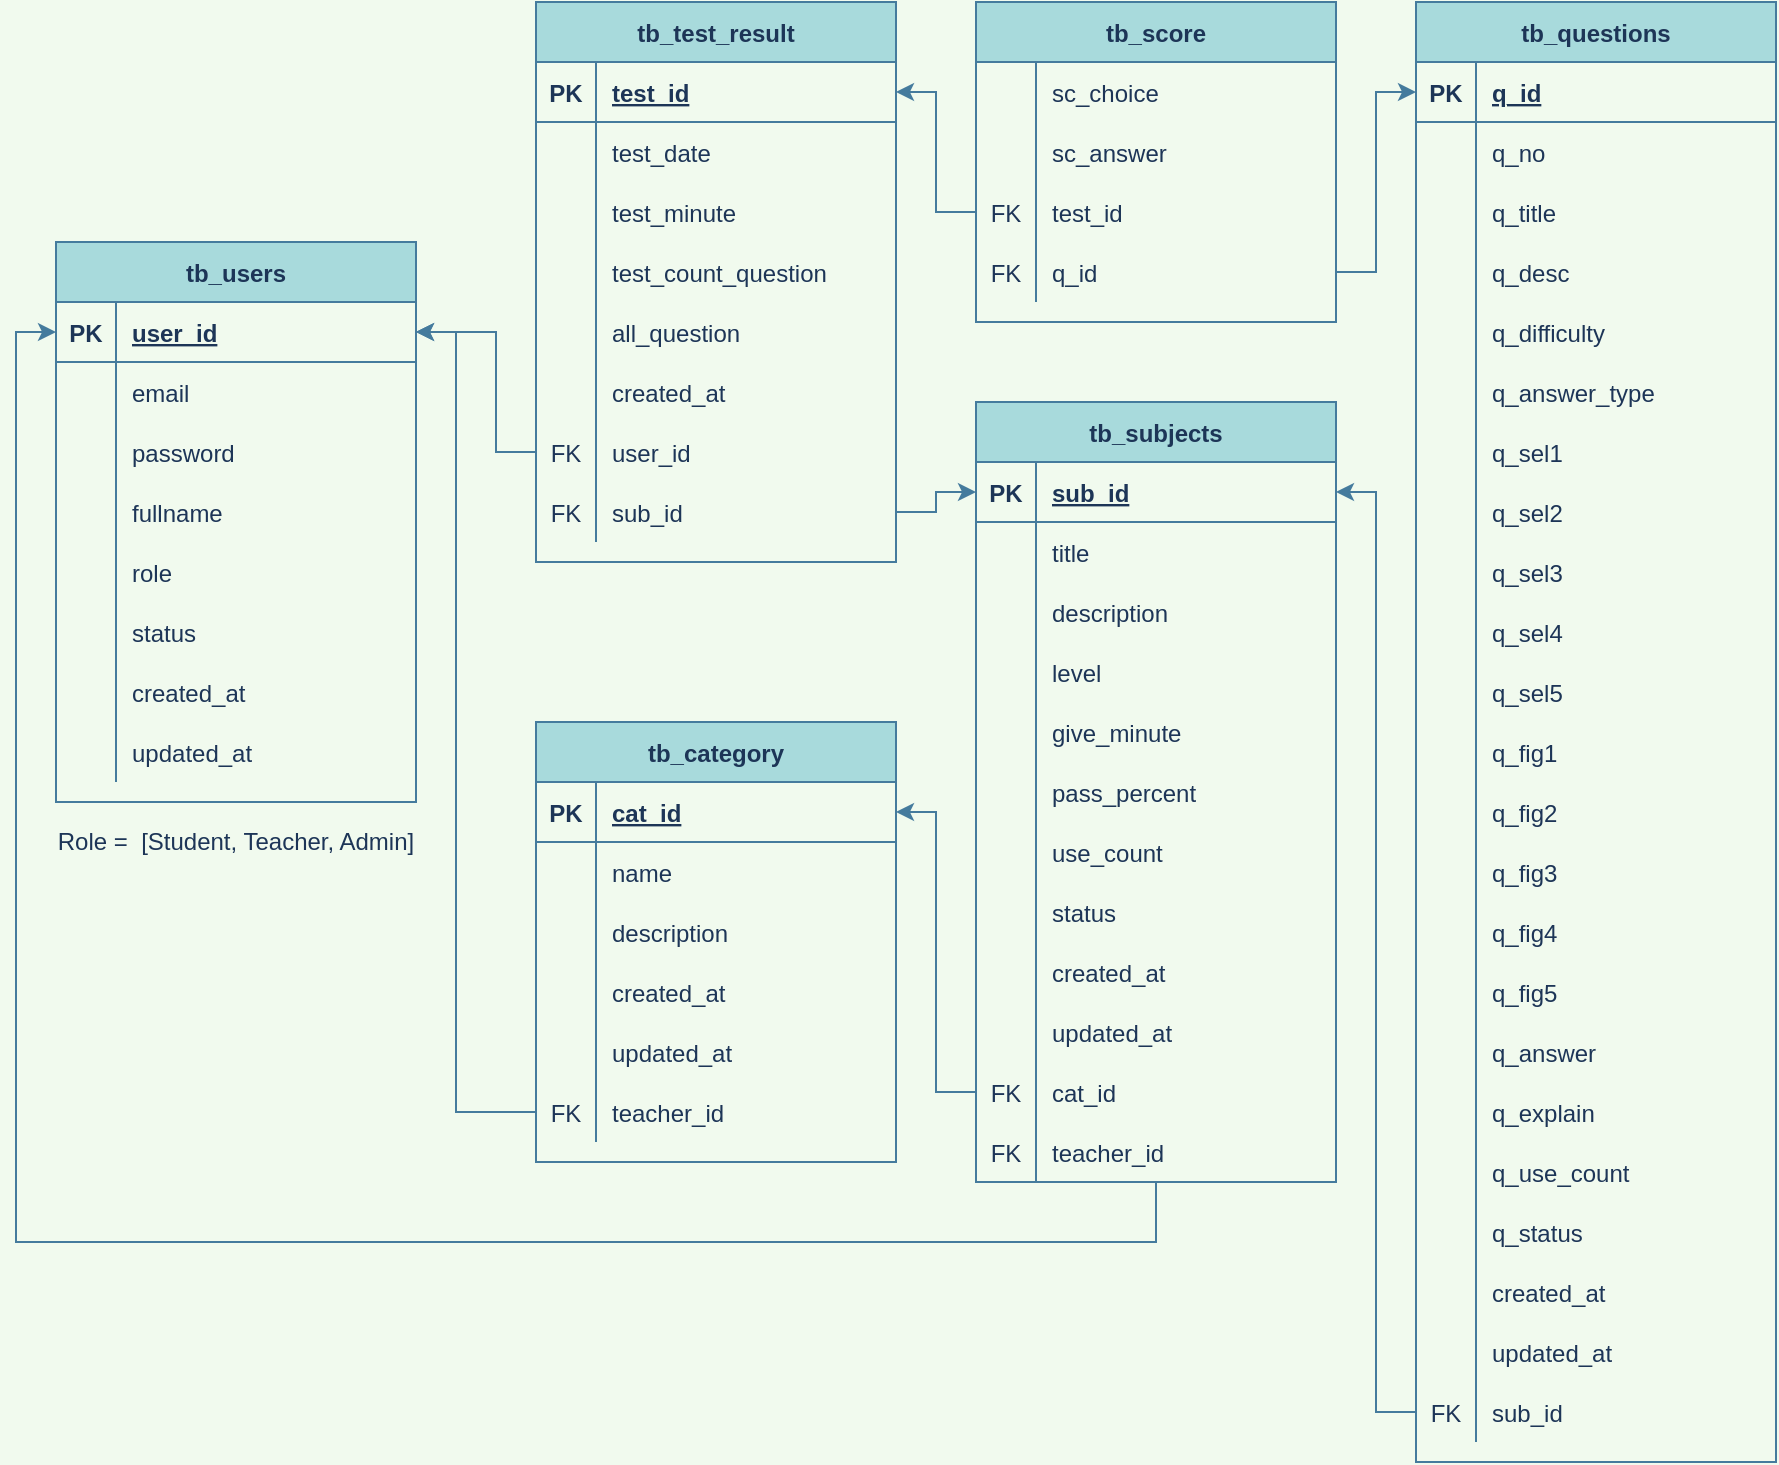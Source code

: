 <mxfile version="13.7.9" type="embed"><diagram id="7hN9aNgrmeOghoA3LiAi" name="Page-1"><mxGraphModel dx="584" dy="601" grid="1" gridSize="10" guides="1" tooltips="1" connect="1" arrows="1" fold="1" page="1" pageScale="1" pageWidth="850" pageHeight="1100" background="#F1FAEE" math="0" shadow="0"><root><mxCell id="0"/><mxCell id="1" parent="0"/><mxCell id="Cb4yv7zZFqui-rtnIhjn-1" value="tb_users" style="shape=table;startSize=30;container=1;collapsible=1;childLayout=tableLayout;fixedRows=1;rowLines=0;fontStyle=1;align=center;resizeLast=1;fillColor=#A8DADC;strokeColor=#457B9D;fontColor=#1D3557;" parent="1" vertex="1"><mxGeometry x="80" y="150" width="180" height="280" as="geometry"/></mxCell><mxCell id="Cb4yv7zZFqui-rtnIhjn-2" value="" style="shape=partialRectangle;collapsible=0;dropTarget=0;pointerEvents=0;fillColor=none;top=0;left=0;bottom=1;right=0;points=[[0,0.5],[1,0.5]];portConstraint=eastwest;strokeColor=#457B9D;fontColor=#1D3557;" parent="Cb4yv7zZFqui-rtnIhjn-1" vertex="1"><mxGeometry y="30" width="180" height="30" as="geometry"/></mxCell><mxCell id="Cb4yv7zZFqui-rtnIhjn-3" value="PK" style="shape=partialRectangle;connectable=0;fillColor=none;top=0;left=0;bottom=0;right=0;fontStyle=1;overflow=hidden;strokeColor=#457B9D;fontColor=#1D3557;" parent="Cb4yv7zZFqui-rtnIhjn-2" vertex="1"><mxGeometry width="30" height="30" as="geometry"/></mxCell><mxCell id="Cb4yv7zZFqui-rtnIhjn-4" value="user_id" style="shape=partialRectangle;connectable=0;fillColor=none;top=0;left=0;bottom=0;right=0;align=left;spacingLeft=6;fontStyle=5;overflow=hidden;strokeColor=#457B9D;fontColor=#1D3557;" parent="Cb4yv7zZFqui-rtnIhjn-2" vertex="1"><mxGeometry x="30" width="150" height="30" as="geometry"/></mxCell><mxCell id="Cb4yv7zZFqui-rtnIhjn-8" value="" style="shape=partialRectangle;collapsible=0;dropTarget=0;pointerEvents=0;fillColor=none;top=0;left=0;bottom=0;right=0;points=[[0,0.5],[1,0.5]];portConstraint=eastwest;strokeColor=#457B9D;fontColor=#1D3557;" parent="Cb4yv7zZFqui-rtnIhjn-1" vertex="1"><mxGeometry y="60" width="180" height="30" as="geometry"/></mxCell><mxCell id="Cb4yv7zZFqui-rtnIhjn-9" value="" style="shape=partialRectangle;connectable=0;fillColor=none;top=0;left=0;bottom=0;right=0;editable=1;overflow=hidden;strokeColor=#457B9D;fontColor=#1D3557;" parent="Cb4yv7zZFqui-rtnIhjn-8" vertex="1"><mxGeometry width="30" height="30" as="geometry"/></mxCell><mxCell id="Cb4yv7zZFqui-rtnIhjn-10" value="email" style="shape=partialRectangle;connectable=0;fillColor=none;top=0;left=0;bottom=0;right=0;align=left;spacingLeft=6;overflow=hidden;strokeColor=#457B9D;fontColor=#1D3557;" parent="Cb4yv7zZFqui-rtnIhjn-8" vertex="1"><mxGeometry x="30" width="150" height="30" as="geometry"/></mxCell><mxCell id="Cb4yv7zZFqui-rtnIhjn-11" value="" style="shape=partialRectangle;collapsible=0;dropTarget=0;pointerEvents=0;fillColor=none;top=0;left=0;bottom=0;right=0;points=[[0,0.5],[1,0.5]];portConstraint=eastwest;strokeColor=#457B9D;fontColor=#1D3557;" parent="Cb4yv7zZFqui-rtnIhjn-1" vertex="1"><mxGeometry y="90" width="180" height="30" as="geometry"/></mxCell><mxCell id="Cb4yv7zZFqui-rtnIhjn-12" value="" style="shape=partialRectangle;connectable=0;fillColor=none;top=0;left=0;bottom=0;right=0;editable=1;overflow=hidden;strokeColor=#457B9D;fontColor=#1D3557;" parent="Cb4yv7zZFqui-rtnIhjn-11" vertex="1"><mxGeometry width="30" height="30" as="geometry"/></mxCell><mxCell id="Cb4yv7zZFqui-rtnIhjn-13" value="password" style="shape=partialRectangle;connectable=0;fillColor=none;top=0;left=0;bottom=0;right=0;align=left;spacingLeft=6;overflow=hidden;strokeColor=#457B9D;fontColor=#1D3557;" parent="Cb4yv7zZFqui-rtnIhjn-11" vertex="1"><mxGeometry x="30" width="150" height="30" as="geometry"/></mxCell><mxCell id="Cb4yv7zZFqui-rtnIhjn-5" value="" style="shape=partialRectangle;collapsible=0;dropTarget=0;pointerEvents=0;fillColor=none;top=0;left=0;bottom=0;right=0;points=[[0,0.5],[1,0.5]];portConstraint=eastwest;strokeColor=#457B9D;fontColor=#1D3557;" parent="Cb4yv7zZFqui-rtnIhjn-1" vertex="1"><mxGeometry y="120" width="180" height="30" as="geometry"/></mxCell><mxCell id="Cb4yv7zZFqui-rtnIhjn-6" value="" style="shape=partialRectangle;connectable=0;fillColor=none;top=0;left=0;bottom=0;right=0;editable=1;overflow=hidden;strokeColor=#457B9D;fontColor=#1D3557;" parent="Cb4yv7zZFqui-rtnIhjn-5" vertex="1"><mxGeometry width="30" height="30" as="geometry"/></mxCell><mxCell id="Cb4yv7zZFqui-rtnIhjn-7" value="fullname" style="shape=partialRectangle;connectable=0;fillColor=none;top=0;left=0;bottom=0;right=0;align=left;spacingLeft=6;overflow=hidden;strokeColor=#457B9D;fontColor=#1D3557;" parent="Cb4yv7zZFqui-rtnIhjn-5" vertex="1"><mxGeometry x="30" width="150" height="30" as="geometry"/></mxCell><mxCell id="Cb4yv7zZFqui-rtnIhjn-14" value="" style="shape=partialRectangle;collapsible=0;dropTarget=0;pointerEvents=0;fillColor=none;top=0;left=0;bottom=0;right=0;points=[[0,0.5],[1,0.5]];portConstraint=eastwest;strokeColor=#457B9D;fontColor=#1D3557;" parent="Cb4yv7zZFqui-rtnIhjn-1" vertex="1"><mxGeometry y="150" width="180" height="30" as="geometry"/></mxCell><mxCell id="Cb4yv7zZFqui-rtnIhjn-15" value="" style="shape=partialRectangle;connectable=0;fillColor=none;top=0;left=0;bottom=0;right=0;editable=1;overflow=hidden;strokeColor=#457B9D;fontColor=#1D3557;" parent="Cb4yv7zZFqui-rtnIhjn-14" vertex="1"><mxGeometry width="30" height="30" as="geometry"/></mxCell><mxCell id="Cb4yv7zZFqui-rtnIhjn-16" value="role" style="shape=partialRectangle;connectable=0;fillColor=none;top=0;left=0;bottom=0;right=0;align=left;spacingLeft=6;overflow=hidden;strokeColor=#457B9D;fontColor=#1D3557;" parent="Cb4yv7zZFqui-rtnIhjn-14" vertex="1"><mxGeometry x="30" width="150" height="30" as="geometry"/></mxCell><mxCell id="Cb4yv7zZFqui-rtnIhjn-17" value="" style="shape=partialRectangle;collapsible=0;dropTarget=0;pointerEvents=0;fillColor=none;top=0;left=0;bottom=0;right=0;points=[[0,0.5],[1,0.5]];portConstraint=eastwest;strokeColor=#457B9D;fontColor=#1D3557;" parent="Cb4yv7zZFqui-rtnIhjn-1" vertex="1"><mxGeometry y="180" width="180" height="30" as="geometry"/></mxCell><mxCell id="Cb4yv7zZFqui-rtnIhjn-18" value="" style="shape=partialRectangle;connectable=0;fillColor=none;top=0;left=0;bottom=0;right=0;editable=1;overflow=hidden;strokeColor=#457B9D;fontColor=#1D3557;" parent="Cb4yv7zZFqui-rtnIhjn-17" vertex="1"><mxGeometry width="30" height="30" as="geometry"/></mxCell><mxCell id="Cb4yv7zZFqui-rtnIhjn-19" value="status" style="shape=partialRectangle;connectable=0;fillColor=none;top=0;left=0;bottom=0;right=0;align=left;spacingLeft=6;overflow=hidden;strokeColor=#457B9D;fontColor=#1D3557;" parent="Cb4yv7zZFqui-rtnIhjn-17" vertex="1"><mxGeometry x="30" width="150" height="30" as="geometry"/></mxCell><mxCell id="Cb4yv7zZFqui-rtnIhjn-20" value="" style="shape=partialRectangle;collapsible=0;dropTarget=0;pointerEvents=0;fillColor=none;top=0;left=0;bottom=0;right=0;points=[[0,0.5],[1,0.5]];portConstraint=eastwest;strokeColor=#457B9D;fontColor=#1D3557;" parent="Cb4yv7zZFqui-rtnIhjn-1" vertex="1"><mxGeometry y="210" width="180" height="30" as="geometry"/></mxCell><mxCell id="Cb4yv7zZFqui-rtnIhjn-21" value="" style="shape=partialRectangle;connectable=0;fillColor=none;top=0;left=0;bottom=0;right=0;editable=1;overflow=hidden;strokeColor=#457B9D;fontColor=#1D3557;" parent="Cb4yv7zZFqui-rtnIhjn-20" vertex="1"><mxGeometry width="30" height="30" as="geometry"/></mxCell><mxCell id="Cb4yv7zZFqui-rtnIhjn-22" value="created_at" style="shape=partialRectangle;connectable=0;fillColor=none;top=0;left=0;bottom=0;right=0;align=left;spacingLeft=6;overflow=hidden;strokeColor=#457B9D;fontColor=#1D3557;" parent="Cb4yv7zZFqui-rtnIhjn-20" vertex="1"><mxGeometry x="30" width="150" height="30" as="geometry"/></mxCell><mxCell id="Cb4yv7zZFqui-rtnIhjn-23" value="" style="shape=partialRectangle;collapsible=0;dropTarget=0;pointerEvents=0;fillColor=none;top=0;left=0;bottom=0;right=0;points=[[0,0.5],[1,0.5]];portConstraint=eastwest;strokeColor=#457B9D;fontColor=#1D3557;" parent="Cb4yv7zZFqui-rtnIhjn-1" vertex="1"><mxGeometry y="240" width="180" height="30" as="geometry"/></mxCell><mxCell id="Cb4yv7zZFqui-rtnIhjn-24" value="" style="shape=partialRectangle;connectable=0;fillColor=none;top=0;left=0;bottom=0;right=0;editable=1;overflow=hidden;strokeColor=#457B9D;fontColor=#1D3557;" parent="Cb4yv7zZFqui-rtnIhjn-23" vertex="1"><mxGeometry width="30" height="30" as="geometry"/></mxCell><mxCell id="Cb4yv7zZFqui-rtnIhjn-25" value="updated_at" style="shape=partialRectangle;connectable=0;fillColor=none;top=0;left=0;bottom=0;right=0;align=left;spacingLeft=6;overflow=hidden;strokeColor=#457B9D;fontColor=#1D3557;" parent="Cb4yv7zZFqui-rtnIhjn-23" vertex="1"><mxGeometry x="30" width="150" height="30" as="geometry"/></mxCell><mxCell id="Cb4yv7zZFqui-rtnIhjn-26" value="tb_category" style="shape=table;startSize=30;container=1;collapsible=1;childLayout=tableLayout;fixedRows=1;rowLines=0;fontStyle=1;align=center;resizeLast=1;fillColor=#A8DADC;strokeColor=#457B9D;fontColor=#1D3557;" parent="1" vertex="1"><mxGeometry x="320" y="390" width="180" height="220" as="geometry"/></mxCell><mxCell id="Cb4yv7zZFqui-rtnIhjn-27" value="" style="shape=partialRectangle;collapsible=0;dropTarget=0;pointerEvents=0;fillColor=none;top=0;left=0;bottom=1;right=0;points=[[0,0.5],[1,0.5]];portConstraint=eastwest;strokeColor=#457B9D;fontColor=#1D3557;" parent="Cb4yv7zZFqui-rtnIhjn-26" vertex="1"><mxGeometry y="30" width="180" height="30" as="geometry"/></mxCell><mxCell id="Cb4yv7zZFqui-rtnIhjn-28" value="PK" style="shape=partialRectangle;connectable=0;fillColor=none;top=0;left=0;bottom=0;right=0;fontStyle=1;overflow=hidden;strokeColor=#457B9D;fontColor=#1D3557;" parent="Cb4yv7zZFqui-rtnIhjn-27" vertex="1"><mxGeometry width="30" height="30" as="geometry"/></mxCell><mxCell id="Cb4yv7zZFqui-rtnIhjn-29" value="cat_id" style="shape=partialRectangle;connectable=0;fillColor=none;top=0;left=0;bottom=0;right=0;align=left;spacingLeft=6;fontStyle=5;overflow=hidden;strokeColor=#457B9D;fontColor=#1D3557;" parent="Cb4yv7zZFqui-rtnIhjn-27" vertex="1"><mxGeometry x="30" width="150" height="30" as="geometry"/></mxCell><mxCell id="Cb4yv7zZFqui-rtnIhjn-30" value="" style="shape=partialRectangle;collapsible=0;dropTarget=0;pointerEvents=0;fillColor=none;top=0;left=0;bottom=0;right=0;points=[[0,0.5],[1,0.5]];portConstraint=eastwest;strokeColor=#457B9D;fontColor=#1D3557;" parent="Cb4yv7zZFqui-rtnIhjn-26" vertex="1"><mxGeometry y="60" width="180" height="30" as="geometry"/></mxCell><mxCell id="Cb4yv7zZFqui-rtnIhjn-31" value="" style="shape=partialRectangle;connectable=0;fillColor=none;top=0;left=0;bottom=0;right=0;editable=1;overflow=hidden;strokeColor=#457B9D;fontColor=#1D3557;" parent="Cb4yv7zZFqui-rtnIhjn-30" vertex="1"><mxGeometry width="30" height="30" as="geometry"/></mxCell><mxCell id="Cb4yv7zZFqui-rtnIhjn-32" value="name" style="shape=partialRectangle;connectable=0;fillColor=none;top=0;left=0;bottom=0;right=0;align=left;spacingLeft=6;overflow=hidden;strokeColor=#457B9D;fontColor=#1D3557;" parent="Cb4yv7zZFqui-rtnIhjn-30" vertex="1"><mxGeometry x="30" width="150" height="30" as="geometry"/></mxCell><mxCell id="Cb4yv7zZFqui-rtnIhjn-33" value="" style="shape=partialRectangle;collapsible=0;dropTarget=0;pointerEvents=0;fillColor=none;top=0;left=0;bottom=0;right=0;points=[[0,0.5],[1,0.5]];portConstraint=eastwest;strokeColor=#457B9D;fontColor=#1D3557;" parent="Cb4yv7zZFqui-rtnIhjn-26" vertex="1"><mxGeometry y="90" width="180" height="30" as="geometry"/></mxCell><mxCell id="Cb4yv7zZFqui-rtnIhjn-34" value="" style="shape=partialRectangle;connectable=0;fillColor=none;top=0;left=0;bottom=0;right=0;editable=1;overflow=hidden;strokeColor=#457B9D;fontColor=#1D3557;" parent="Cb4yv7zZFqui-rtnIhjn-33" vertex="1"><mxGeometry width="30" height="30" as="geometry"/></mxCell><mxCell id="Cb4yv7zZFqui-rtnIhjn-35" value="description" style="shape=partialRectangle;connectable=0;fillColor=none;top=0;left=0;bottom=0;right=0;align=left;spacingLeft=6;overflow=hidden;strokeColor=#457B9D;fontColor=#1D3557;" parent="Cb4yv7zZFqui-rtnIhjn-33" vertex="1"><mxGeometry x="30" width="150" height="30" as="geometry"/></mxCell><mxCell id="Cb4yv7zZFqui-rtnIhjn-36" value="" style="shape=partialRectangle;collapsible=0;dropTarget=0;pointerEvents=0;fillColor=none;top=0;left=0;bottom=0;right=0;points=[[0,0.5],[1,0.5]];portConstraint=eastwest;strokeColor=#457B9D;fontColor=#1D3557;" parent="Cb4yv7zZFqui-rtnIhjn-26" vertex="1"><mxGeometry y="120" width="180" height="30" as="geometry"/></mxCell><mxCell id="Cb4yv7zZFqui-rtnIhjn-37" value="" style="shape=partialRectangle;connectable=0;fillColor=none;top=0;left=0;bottom=0;right=0;editable=1;overflow=hidden;strokeColor=#457B9D;fontColor=#1D3557;" parent="Cb4yv7zZFqui-rtnIhjn-36" vertex="1"><mxGeometry width="30" height="30" as="geometry"/></mxCell><mxCell id="Cb4yv7zZFqui-rtnIhjn-38" value="created_at" style="shape=partialRectangle;connectable=0;fillColor=none;top=0;left=0;bottom=0;right=0;align=left;spacingLeft=6;overflow=hidden;strokeColor=#457B9D;fontColor=#1D3557;" parent="Cb4yv7zZFqui-rtnIhjn-36" vertex="1"><mxGeometry x="30" width="150" height="30" as="geometry"/></mxCell><mxCell id="0QHwXdA0qR0R5OQeVKJc-8" value="" style="shape=partialRectangle;collapsible=0;dropTarget=0;pointerEvents=0;fillColor=none;top=0;left=0;bottom=0;right=0;points=[[0,0.5],[1,0.5]];portConstraint=eastwest;strokeColor=#457B9D;fontColor=#1D3557;" parent="Cb4yv7zZFqui-rtnIhjn-26" vertex="1"><mxGeometry y="150" width="180" height="30" as="geometry"/></mxCell><mxCell id="0QHwXdA0qR0R5OQeVKJc-9" value="" style="shape=partialRectangle;connectable=0;fillColor=none;top=0;left=0;bottom=0;right=0;editable=1;overflow=hidden;strokeColor=#457B9D;fontColor=#1D3557;" parent="0QHwXdA0qR0R5OQeVKJc-8" vertex="1"><mxGeometry width="30" height="30" as="geometry"/></mxCell><mxCell id="0QHwXdA0qR0R5OQeVKJc-10" value="updated_at" style="shape=partialRectangle;connectable=0;fillColor=none;top=0;left=0;bottom=0;right=0;align=left;spacingLeft=6;overflow=hidden;strokeColor=#457B9D;fontColor=#1D3557;" parent="0QHwXdA0qR0R5OQeVKJc-8" vertex="1"><mxGeometry x="30" width="150" height="30" as="geometry"/></mxCell><mxCell id="GuEDAPWdOgB3gn5zNmbN-1" value="" style="shape=partialRectangle;collapsible=0;dropTarget=0;pointerEvents=0;fillColor=none;top=0;left=0;bottom=0;right=0;points=[[0,0.5],[1,0.5]];portConstraint=eastwest;strokeColor=#457B9D;fontColor=#1D3557;" parent="Cb4yv7zZFqui-rtnIhjn-26" vertex="1"><mxGeometry y="180" width="180" height="30" as="geometry"/></mxCell><mxCell id="GuEDAPWdOgB3gn5zNmbN-2" value="FK" style="shape=partialRectangle;connectable=0;fillColor=none;top=0;left=0;bottom=0;right=0;fontStyle=0;overflow=hidden;strokeColor=#457B9D;fontColor=#1D3557;" parent="GuEDAPWdOgB3gn5zNmbN-1" vertex="1"><mxGeometry width="30" height="30" as="geometry"/></mxCell><mxCell id="GuEDAPWdOgB3gn5zNmbN-3" value="teacher_id" style="shape=partialRectangle;connectable=0;fillColor=none;top=0;left=0;bottom=0;right=0;align=left;spacingLeft=6;fontStyle=0;overflow=hidden;strokeColor=#457B9D;fontColor=#1D3557;" parent="GuEDAPWdOgB3gn5zNmbN-1" vertex="1"><mxGeometry x="30" width="150" height="30" as="geometry"/></mxCell><mxCell id="Cb4yv7zZFqui-rtnIhjn-39" value="tb_subjects" style="shape=table;startSize=30;container=1;collapsible=1;childLayout=tableLayout;fixedRows=1;rowLines=0;fontStyle=1;align=center;resizeLast=1;fillColor=#A8DADC;strokeColor=#457B9D;fontColor=#1D3557;" parent="1" vertex="1"><mxGeometry x="540" y="230" width="180" height="390" as="geometry"/></mxCell><mxCell id="Cb4yv7zZFqui-rtnIhjn-40" value="" style="shape=partialRectangle;collapsible=0;dropTarget=0;pointerEvents=0;fillColor=none;top=0;left=0;bottom=1;right=0;points=[[0,0.5],[1,0.5]];portConstraint=eastwest;strokeColor=#457B9D;fontColor=#1D3557;" parent="Cb4yv7zZFqui-rtnIhjn-39" vertex="1"><mxGeometry y="30" width="180" height="30" as="geometry"/></mxCell><mxCell id="Cb4yv7zZFqui-rtnIhjn-41" value="PK" style="shape=partialRectangle;connectable=0;fillColor=none;top=0;left=0;bottom=0;right=0;fontStyle=1;overflow=hidden;strokeColor=#457B9D;fontColor=#1D3557;" parent="Cb4yv7zZFqui-rtnIhjn-40" vertex="1"><mxGeometry width="30" height="30" as="geometry"/></mxCell><mxCell id="Cb4yv7zZFqui-rtnIhjn-42" value="sub_id" style="shape=partialRectangle;connectable=0;fillColor=none;top=0;left=0;bottom=0;right=0;align=left;spacingLeft=6;fontStyle=5;overflow=hidden;strokeColor=#457B9D;fontColor=#1D3557;" parent="Cb4yv7zZFqui-rtnIhjn-40" vertex="1"><mxGeometry x="30" width="150" height="30" as="geometry"/></mxCell><mxCell id="Cb4yv7zZFqui-rtnIhjn-43" value="" style="shape=partialRectangle;collapsible=0;dropTarget=0;pointerEvents=0;fillColor=none;top=0;left=0;bottom=0;right=0;points=[[0,0.5],[1,0.5]];portConstraint=eastwest;strokeColor=#457B9D;fontColor=#1D3557;" parent="Cb4yv7zZFqui-rtnIhjn-39" vertex="1"><mxGeometry y="60" width="180" height="30" as="geometry"/></mxCell><mxCell id="Cb4yv7zZFqui-rtnIhjn-44" value="" style="shape=partialRectangle;connectable=0;fillColor=none;top=0;left=0;bottom=0;right=0;editable=1;overflow=hidden;strokeColor=#457B9D;fontColor=#1D3557;" parent="Cb4yv7zZFqui-rtnIhjn-43" vertex="1"><mxGeometry width="30" height="30" as="geometry"/></mxCell><mxCell id="Cb4yv7zZFqui-rtnIhjn-45" value="title" style="shape=partialRectangle;connectable=0;fillColor=none;top=0;left=0;bottom=0;right=0;align=left;spacingLeft=6;overflow=hidden;strokeColor=#457B9D;fontColor=#1D3557;" parent="Cb4yv7zZFqui-rtnIhjn-43" vertex="1"><mxGeometry x="30" width="150" height="30" as="geometry"/></mxCell><mxCell id="Cb4yv7zZFqui-rtnIhjn-46" value="" style="shape=partialRectangle;collapsible=0;dropTarget=0;pointerEvents=0;fillColor=none;top=0;left=0;bottom=0;right=0;points=[[0,0.5],[1,0.5]];portConstraint=eastwest;strokeColor=#457B9D;fontColor=#1D3557;" parent="Cb4yv7zZFqui-rtnIhjn-39" vertex="1"><mxGeometry y="90" width="180" height="30" as="geometry"/></mxCell><mxCell id="Cb4yv7zZFqui-rtnIhjn-47" value="" style="shape=partialRectangle;connectable=0;fillColor=none;top=0;left=0;bottom=0;right=0;editable=1;overflow=hidden;strokeColor=#457B9D;fontColor=#1D3557;" parent="Cb4yv7zZFqui-rtnIhjn-46" vertex="1"><mxGeometry width="30" height="30" as="geometry"/></mxCell><mxCell id="Cb4yv7zZFqui-rtnIhjn-48" value="description" style="shape=partialRectangle;connectable=0;fillColor=none;top=0;left=0;bottom=0;right=0;align=left;spacingLeft=6;overflow=hidden;strokeColor=#457B9D;fontColor=#1D3557;" parent="Cb4yv7zZFqui-rtnIhjn-46" vertex="1"><mxGeometry x="30" width="150" height="30" as="geometry"/></mxCell><mxCell id="Cb4yv7zZFqui-rtnIhjn-49" value="" style="shape=partialRectangle;collapsible=0;dropTarget=0;pointerEvents=0;fillColor=none;top=0;left=0;bottom=0;right=0;points=[[0,0.5],[1,0.5]];portConstraint=eastwest;strokeColor=#457B9D;fontColor=#1D3557;" parent="Cb4yv7zZFqui-rtnIhjn-39" vertex="1"><mxGeometry y="120" width="180" height="30" as="geometry"/></mxCell><mxCell id="Cb4yv7zZFqui-rtnIhjn-50" value="" style="shape=partialRectangle;connectable=0;fillColor=none;top=0;left=0;bottom=0;right=0;editable=1;overflow=hidden;strokeColor=#457B9D;fontColor=#1D3557;" parent="Cb4yv7zZFqui-rtnIhjn-49" vertex="1"><mxGeometry width="30" height="30" as="geometry"/></mxCell><mxCell id="Cb4yv7zZFqui-rtnIhjn-51" value="level" style="shape=partialRectangle;connectable=0;fillColor=none;top=0;left=0;bottom=0;right=0;align=left;spacingLeft=6;overflow=hidden;strokeColor=#457B9D;fontColor=#1D3557;" parent="Cb4yv7zZFqui-rtnIhjn-49" vertex="1"><mxGeometry x="30" width="150" height="30" as="geometry"/></mxCell><mxCell id="Cb4yv7zZFqui-rtnIhjn-52" value="" style="shape=partialRectangle;collapsible=0;dropTarget=0;pointerEvents=0;fillColor=none;top=0;left=0;bottom=0;right=0;points=[[0,0.5],[1,0.5]];portConstraint=eastwest;strokeColor=#457B9D;fontColor=#1D3557;" parent="Cb4yv7zZFqui-rtnIhjn-39" vertex="1"><mxGeometry y="150" width="180" height="30" as="geometry"/></mxCell><mxCell id="Cb4yv7zZFqui-rtnIhjn-53" value="" style="shape=partialRectangle;connectable=0;fillColor=none;top=0;left=0;bottom=0;right=0;editable=1;overflow=hidden;strokeColor=#457B9D;fontColor=#1D3557;" parent="Cb4yv7zZFqui-rtnIhjn-52" vertex="1"><mxGeometry width="30" height="30" as="geometry"/></mxCell><mxCell id="Cb4yv7zZFqui-rtnIhjn-54" value="give_minute" style="shape=partialRectangle;connectable=0;fillColor=none;top=0;left=0;bottom=0;right=0;align=left;spacingLeft=6;overflow=hidden;strokeColor=#457B9D;fontColor=#1D3557;" parent="Cb4yv7zZFqui-rtnIhjn-52" vertex="1"><mxGeometry x="30" width="150" height="30" as="geometry"/></mxCell><mxCell id="Cb4yv7zZFqui-rtnIhjn-55" value="" style="shape=partialRectangle;collapsible=0;dropTarget=0;pointerEvents=0;fillColor=none;top=0;left=0;bottom=0;right=0;points=[[0,0.5],[1,0.5]];portConstraint=eastwest;strokeColor=#457B9D;fontColor=#1D3557;" parent="Cb4yv7zZFqui-rtnIhjn-39" vertex="1"><mxGeometry y="180" width="180" height="30" as="geometry"/></mxCell><mxCell id="Cb4yv7zZFqui-rtnIhjn-56" value="" style="shape=partialRectangle;connectable=0;fillColor=none;top=0;left=0;bottom=0;right=0;editable=1;overflow=hidden;strokeColor=#457B9D;fontColor=#1D3557;" parent="Cb4yv7zZFqui-rtnIhjn-55" vertex="1"><mxGeometry width="30" height="30" as="geometry"/></mxCell><mxCell id="Cb4yv7zZFqui-rtnIhjn-57" value="pass_percent" style="shape=partialRectangle;connectable=0;fillColor=none;top=0;left=0;bottom=0;right=0;align=left;spacingLeft=6;overflow=hidden;strokeColor=#457B9D;fontColor=#1D3557;" parent="Cb4yv7zZFqui-rtnIhjn-55" vertex="1"><mxGeometry x="30" width="150" height="30" as="geometry"/></mxCell><mxCell id="Cb4yv7zZFqui-rtnIhjn-64" value="" style="shape=partialRectangle;collapsible=0;dropTarget=0;pointerEvents=0;fillColor=none;top=0;left=0;bottom=0;right=0;points=[[0,0.5],[1,0.5]];portConstraint=eastwest;strokeColor=#457B9D;fontColor=#1D3557;" parent="Cb4yv7zZFqui-rtnIhjn-39" vertex="1"><mxGeometry y="210" width="180" height="30" as="geometry"/></mxCell><mxCell id="Cb4yv7zZFqui-rtnIhjn-65" value="" style="shape=partialRectangle;connectable=0;fillColor=none;top=0;left=0;bottom=0;right=0;editable=1;overflow=hidden;strokeColor=#457B9D;fontColor=#1D3557;" parent="Cb4yv7zZFqui-rtnIhjn-64" vertex="1"><mxGeometry width="30" height="30" as="geometry"/></mxCell><mxCell id="Cb4yv7zZFqui-rtnIhjn-66" value="use_count" style="shape=partialRectangle;connectable=0;fillColor=none;top=0;left=0;bottom=0;right=0;align=left;spacingLeft=6;overflow=hidden;strokeColor=#457B9D;fontColor=#1D3557;" parent="Cb4yv7zZFqui-rtnIhjn-64" vertex="1"><mxGeometry x="30" width="150" height="30" as="geometry"/></mxCell><mxCell id="Cb4yv7zZFqui-rtnIhjn-67" value="" style="shape=partialRectangle;collapsible=0;dropTarget=0;pointerEvents=0;fillColor=none;top=0;left=0;bottom=0;right=0;points=[[0,0.5],[1,0.5]];portConstraint=eastwest;strokeColor=#457B9D;fontColor=#1D3557;" parent="Cb4yv7zZFqui-rtnIhjn-39" vertex="1"><mxGeometry y="240" width="180" height="30" as="geometry"/></mxCell><mxCell id="Cb4yv7zZFqui-rtnIhjn-68" value="" style="shape=partialRectangle;connectable=0;fillColor=none;top=0;left=0;bottom=0;right=0;editable=1;overflow=hidden;strokeColor=#457B9D;fontColor=#1D3557;" parent="Cb4yv7zZFqui-rtnIhjn-67" vertex="1"><mxGeometry width="30" height="30" as="geometry"/></mxCell><mxCell id="Cb4yv7zZFqui-rtnIhjn-69" value="status" style="shape=partialRectangle;connectable=0;fillColor=none;top=0;left=0;bottom=0;right=0;align=left;spacingLeft=6;overflow=hidden;strokeColor=#457B9D;fontColor=#1D3557;" parent="Cb4yv7zZFqui-rtnIhjn-67" vertex="1"><mxGeometry x="30" width="150" height="30" as="geometry"/></mxCell><mxCell id="0QHwXdA0qR0R5OQeVKJc-14" value="" style="shape=partialRectangle;collapsible=0;dropTarget=0;pointerEvents=0;fillColor=none;top=0;left=0;bottom=0;right=0;points=[[0,0.5],[1,0.5]];portConstraint=eastwest;strokeColor=#457B9D;fontColor=#1D3557;" parent="Cb4yv7zZFqui-rtnIhjn-39" vertex="1"><mxGeometry y="270" width="180" height="30" as="geometry"/></mxCell><mxCell id="0QHwXdA0qR0R5OQeVKJc-15" value="" style="shape=partialRectangle;connectable=0;fillColor=none;top=0;left=0;bottom=0;right=0;editable=1;overflow=hidden;strokeColor=#457B9D;fontColor=#1D3557;" parent="0QHwXdA0qR0R5OQeVKJc-14" vertex="1"><mxGeometry width="30" height="30" as="geometry"/></mxCell><mxCell id="0QHwXdA0qR0R5OQeVKJc-16" value="created_at" style="shape=partialRectangle;connectable=0;fillColor=none;top=0;left=0;bottom=0;right=0;align=left;spacingLeft=6;overflow=hidden;strokeColor=#457B9D;fontColor=#1D3557;" parent="0QHwXdA0qR0R5OQeVKJc-14" vertex="1"><mxGeometry x="30" width="150" height="30" as="geometry"/></mxCell><mxCell id="0QHwXdA0qR0R5OQeVKJc-11" value="" style="shape=partialRectangle;collapsible=0;dropTarget=0;pointerEvents=0;fillColor=none;top=0;left=0;bottom=0;right=0;points=[[0,0.5],[1,0.5]];portConstraint=eastwest;strokeColor=#457B9D;fontColor=#1D3557;" parent="Cb4yv7zZFqui-rtnIhjn-39" vertex="1"><mxGeometry y="300" width="180" height="30" as="geometry"/></mxCell><mxCell id="0QHwXdA0qR0R5OQeVKJc-12" value="" style="shape=partialRectangle;connectable=0;fillColor=none;top=0;left=0;bottom=0;right=0;editable=1;overflow=hidden;strokeColor=#457B9D;fontColor=#1D3557;" parent="0QHwXdA0qR0R5OQeVKJc-11" vertex="1"><mxGeometry width="30" height="30" as="geometry"/></mxCell><mxCell id="0QHwXdA0qR0R5OQeVKJc-13" value="updated_at" style="shape=partialRectangle;connectable=0;fillColor=none;top=0;left=0;bottom=0;right=0;align=left;spacingLeft=6;overflow=hidden;strokeColor=#457B9D;fontColor=#1D3557;" parent="0QHwXdA0qR0R5OQeVKJc-11" vertex="1"><mxGeometry x="30" width="150" height="30" as="geometry"/></mxCell><mxCell id="Cb4yv7zZFqui-rtnIhjn-82" value="" style="shape=partialRectangle;collapsible=0;dropTarget=0;pointerEvents=0;fillColor=none;top=0;left=0;bottom=0;right=0;points=[[0,0.5],[1,0.5]];portConstraint=eastwest;strokeColor=#457B9D;fontColor=#1D3557;" parent="Cb4yv7zZFqui-rtnIhjn-39" vertex="1"><mxGeometry y="330" width="180" height="30" as="geometry"/></mxCell><mxCell id="Cb4yv7zZFqui-rtnIhjn-83" value="FK" style="shape=partialRectangle;connectable=0;fillColor=none;top=0;left=0;bottom=0;right=0;fontStyle=0;overflow=hidden;strokeColor=#457B9D;fontColor=#1D3557;" parent="Cb4yv7zZFqui-rtnIhjn-82" vertex="1"><mxGeometry width="30" height="30" as="geometry"/></mxCell><mxCell id="Cb4yv7zZFqui-rtnIhjn-84" value="cat_id" style="shape=partialRectangle;connectable=0;fillColor=none;top=0;left=0;bottom=0;right=0;align=left;spacingLeft=6;fontStyle=0;overflow=hidden;strokeColor=#457B9D;fontColor=#1D3557;" parent="Cb4yv7zZFqui-rtnIhjn-82" vertex="1"><mxGeometry x="30" width="150" height="30" as="geometry"/></mxCell><mxCell id="Cb4yv7zZFqui-rtnIhjn-88" value="" style="shape=partialRectangle;collapsible=0;dropTarget=0;pointerEvents=0;fillColor=none;top=0;left=0;bottom=0;right=0;points=[[0,0.5],[1,0.5]];portConstraint=eastwest;strokeColor=#457B9D;fontColor=#1D3557;" parent="Cb4yv7zZFqui-rtnIhjn-39" vertex="1"><mxGeometry y="360" width="180" height="30" as="geometry"/></mxCell><mxCell id="Cb4yv7zZFqui-rtnIhjn-89" value="FK" style="shape=partialRectangle;connectable=0;fillColor=none;top=0;left=0;bottom=0;right=0;fontStyle=0;overflow=hidden;strokeColor=#457B9D;fontColor=#1D3557;" parent="Cb4yv7zZFqui-rtnIhjn-88" vertex="1"><mxGeometry width="30" height="30" as="geometry"/></mxCell><mxCell id="Cb4yv7zZFqui-rtnIhjn-90" value="teacher_id" style="shape=partialRectangle;connectable=0;fillColor=none;top=0;left=0;bottom=0;right=0;align=left;spacingLeft=6;fontStyle=0;overflow=hidden;strokeColor=#457B9D;fontColor=#1D3557;" parent="Cb4yv7zZFqui-rtnIhjn-88" vertex="1"><mxGeometry x="30" width="150" height="30" as="geometry"/></mxCell><mxCell id="Cb4yv7zZFqui-rtnIhjn-93" style="edgeStyle=orthogonalEdgeStyle;rounded=0;orthogonalLoop=1;jettySize=auto;html=1;entryX=0;entryY=0.5;entryDx=0;entryDy=0;strokeColor=#457B9D;fontColor=#1D3557;labelBackgroundColor=#F1FAEE;" parent="1" source="Cb4yv7zZFqui-rtnIhjn-88" target="Cb4yv7zZFqui-rtnIhjn-2" edge="1"><mxGeometry relative="1" as="geometry"><Array as="points"><mxPoint x="630" y="650"/><mxPoint x="60" y="650"/><mxPoint x="60" y="195"/></Array></mxGeometry></mxCell><mxCell id="Cb4yv7zZFqui-rtnIhjn-94" value="tb_questions" style="shape=table;startSize=30;container=1;collapsible=1;childLayout=tableLayout;fixedRows=1;rowLines=0;fontStyle=1;align=center;resizeLast=1;fillColor=#A8DADC;strokeColor=#457B9D;fontColor=#1D3557;" parent="1" vertex="1"><mxGeometry x="760" y="30" width="180" height="730" as="geometry"/></mxCell><mxCell id="Cb4yv7zZFqui-rtnIhjn-95" value="" style="shape=partialRectangle;collapsible=0;dropTarget=0;pointerEvents=0;fillColor=none;top=0;left=0;bottom=1;right=0;points=[[0,0.5],[1,0.5]];portConstraint=eastwest;strokeColor=#457B9D;fontColor=#1D3557;" parent="Cb4yv7zZFqui-rtnIhjn-94" vertex="1"><mxGeometry y="30" width="180" height="30" as="geometry"/></mxCell><mxCell id="Cb4yv7zZFqui-rtnIhjn-96" value="PK" style="shape=partialRectangle;connectable=0;fillColor=none;top=0;left=0;bottom=0;right=0;fontStyle=1;overflow=hidden;strokeColor=#457B9D;fontColor=#1D3557;" parent="Cb4yv7zZFqui-rtnIhjn-95" vertex="1"><mxGeometry width="30" height="30" as="geometry"/></mxCell><mxCell id="Cb4yv7zZFqui-rtnIhjn-97" value="q_id" style="shape=partialRectangle;connectable=0;fillColor=none;top=0;left=0;bottom=0;right=0;align=left;spacingLeft=6;fontStyle=5;overflow=hidden;strokeColor=#457B9D;fontColor=#1D3557;" parent="Cb4yv7zZFqui-rtnIhjn-95" vertex="1"><mxGeometry x="30" width="150" height="30" as="geometry"/></mxCell><mxCell id="Cb4yv7zZFqui-rtnIhjn-98" value="" style="shape=partialRectangle;collapsible=0;dropTarget=0;pointerEvents=0;fillColor=none;top=0;left=0;bottom=0;right=0;points=[[0,0.5],[1,0.5]];portConstraint=eastwest;strokeColor=#457B9D;fontColor=#1D3557;" parent="Cb4yv7zZFqui-rtnIhjn-94" vertex="1"><mxGeometry y="60" width="180" height="30" as="geometry"/></mxCell><mxCell id="Cb4yv7zZFqui-rtnIhjn-99" value="" style="shape=partialRectangle;connectable=0;fillColor=none;top=0;left=0;bottom=0;right=0;editable=1;overflow=hidden;strokeColor=#457B9D;fontColor=#1D3557;" parent="Cb4yv7zZFqui-rtnIhjn-98" vertex="1"><mxGeometry width="30" height="30" as="geometry"/></mxCell><mxCell id="Cb4yv7zZFqui-rtnIhjn-100" value="q_no" style="shape=partialRectangle;connectable=0;fillColor=none;top=0;left=0;bottom=0;right=0;align=left;spacingLeft=6;overflow=hidden;strokeColor=#457B9D;fontColor=#1D3557;" parent="Cb4yv7zZFqui-rtnIhjn-98" vertex="1"><mxGeometry x="30" width="150" height="30" as="geometry"/></mxCell><mxCell id="Cb4yv7zZFqui-rtnIhjn-155" value="" style="shape=partialRectangle;collapsible=0;dropTarget=0;pointerEvents=0;fillColor=none;top=0;left=0;bottom=0;right=0;points=[[0,0.5],[1,0.5]];portConstraint=eastwest;strokeColor=#457B9D;fontColor=#1D3557;" parent="Cb4yv7zZFqui-rtnIhjn-94" vertex="1"><mxGeometry y="90" width="180" height="30" as="geometry"/></mxCell><mxCell id="Cb4yv7zZFqui-rtnIhjn-156" value="" style="shape=partialRectangle;connectable=0;fillColor=none;top=0;left=0;bottom=0;right=0;editable=1;overflow=hidden;strokeColor=#457B9D;fontColor=#1D3557;" parent="Cb4yv7zZFqui-rtnIhjn-155" vertex="1"><mxGeometry width="30" height="30" as="geometry"/></mxCell><mxCell id="Cb4yv7zZFqui-rtnIhjn-157" value="q_title" style="shape=partialRectangle;connectable=0;fillColor=none;top=0;left=0;bottom=0;right=0;align=left;spacingLeft=6;overflow=hidden;strokeColor=#457B9D;fontColor=#1D3557;" parent="Cb4yv7zZFqui-rtnIhjn-155" vertex="1"><mxGeometry x="30" width="150" height="30" as="geometry"/></mxCell><mxCell id="Cb4yv7zZFqui-rtnIhjn-158" value="" style="shape=partialRectangle;collapsible=0;dropTarget=0;pointerEvents=0;fillColor=none;top=0;left=0;bottom=0;right=0;points=[[0,0.5],[1,0.5]];portConstraint=eastwest;strokeColor=#457B9D;fontColor=#1D3557;" parent="Cb4yv7zZFqui-rtnIhjn-94" vertex="1"><mxGeometry y="120" width="180" height="30" as="geometry"/></mxCell><mxCell id="Cb4yv7zZFqui-rtnIhjn-159" value="" style="shape=partialRectangle;connectable=0;fillColor=none;top=0;left=0;bottom=0;right=0;editable=1;overflow=hidden;strokeColor=#457B9D;fontColor=#1D3557;" parent="Cb4yv7zZFqui-rtnIhjn-158" vertex="1"><mxGeometry width="30" height="30" as="geometry"/></mxCell><mxCell id="Cb4yv7zZFqui-rtnIhjn-160" value="q_desc" style="shape=partialRectangle;connectable=0;fillColor=none;top=0;left=0;bottom=0;right=0;align=left;spacingLeft=6;overflow=hidden;strokeColor=#457B9D;fontColor=#1D3557;" parent="Cb4yv7zZFqui-rtnIhjn-158" vertex="1"><mxGeometry x="30" width="150" height="30" as="geometry"/></mxCell><mxCell id="Cb4yv7zZFqui-rtnIhjn-101" value="" style="shape=partialRectangle;collapsible=0;dropTarget=0;pointerEvents=0;fillColor=none;top=0;left=0;bottom=0;right=0;points=[[0,0.5],[1,0.5]];portConstraint=eastwest;strokeColor=#457B9D;fontColor=#1D3557;" parent="Cb4yv7zZFqui-rtnIhjn-94" vertex="1"><mxGeometry y="150" width="180" height="30" as="geometry"/></mxCell><mxCell id="Cb4yv7zZFqui-rtnIhjn-102" value="" style="shape=partialRectangle;connectable=0;fillColor=none;top=0;left=0;bottom=0;right=0;editable=1;overflow=hidden;strokeColor=#457B9D;fontColor=#1D3557;" parent="Cb4yv7zZFqui-rtnIhjn-101" vertex="1"><mxGeometry width="30" height="30" as="geometry"/></mxCell><mxCell id="Cb4yv7zZFqui-rtnIhjn-103" value="q_difficulty" style="shape=partialRectangle;connectable=0;fillColor=none;top=0;left=0;bottom=0;right=0;align=left;spacingLeft=6;overflow=hidden;strokeColor=#457B9D;fontColor=#1D3557;" parent="Cb4yv7zZFqui-rtnIhjn-101" vertex="1"><mxGeometry x="30" width="150" height="30" as="geometry"/></mxCell><mxCell id="Cb4yv7zZFqui-rtnIhjn-104" value="" style="shape=partialRectangle;collapsible=0;dropTarget=0;pointerEvents=0;fillColor=none;top=0;left=0;bottom=0;right=0;points=[[0,0.5],[1,0.5]];portConstraint=eastwest;strokeColor=#457B9D;fontColor=#1D3557;" parent="Cb4yv7zZFqui-rtnIhjn-94" vertex="1"><mxGeometry y="180" width="180" height="30" as="geometry"/></mxCell><mxCell id="Cb4yv7zZFqui-rtnIhjn-105" value="" style="shape=partialRectangle;connectable=0;fillColor=none;top=0;left=0;bottom=0;right=0;editable=1;overflow=hidden;strokeColor=#457B9D;fontColor=#1D3557;" parent="Cb4yv7zZFqui-rtnIhjn-104" vertex="1"><mxGeometry width="30" height="30" as="geometry"/></mxCell><mxCell id="Cb4yv7zZFqui-rtnIhjn-106" value="q_answer_type" style="shape=partialRectangle;connectable=0;fillColor=none;top=0;left=0;bottom=0;right=0;align=left;spacingLeft=6;overflow=hidden;strokeColor=#457B9D;fontColor=#1D3557;" parent="Cb4yv7zZFqui-rtnIhjn-104" vertex="1"><mxGeometry x="30" width="150" height="30" as="geometry"/></mxCell><mxCell id="Cb4yv7zZFqui-rtnIhjn-107" value="" style="shape=partialRectangle;collapsible=0;dropTarget=0;pointerEvents=0;fillColor=none;top=0;left=0;bottom=0;right=0;points=[[0,0.5],[1,0.5]];portConstraint=eastwest;strokeColor=#457B9D;fontColor=#1D3557;" parent="Cb4yv7zZFqui-rtnIhjn-94" vertex="1"><mxGeometry y="210" width="180" height="30" as="geometry"/></mxCell><mxCell id="Cb4yv7zZFqui-rtnIhjn-108" value="" style="shape=partialRectangle;connectable=0;fillColor=none;top=0;left=0;bottom=0;right=0;editable=1;overflow=hidden;strokeColor=#457B9D;fontColor=#1D3557;" parent="Cb4yv7zZFqui-rtnIhjn-107" vertex="1"><mxGeometry width="30" height="30" as="geometry"/></mxCell><mxCell id="Cb4yv7zZFqui-rtnIhjn-109" value="q_sel1" style="shape=partialRectangle;connectable=0;fillColor=none;top=0;left=0;bottom=0;right=0;align=left;spacingLeft=6;overflow=hidden;strokeColor=#457B9D;fontColor=#1D3557;" parent="Cb4yv7zZFqui-rtnIhjn-107" vertex="1"><mxGeometry x="30" width="150" height="30" as="geometry"/></mxCell><mxCell id="Cb4yv7zZFqui-rtnIhjn-110" value="" style="shape=partialRectangle;collapsible=0;dropTarget=0;pointerEvents=0;fillColor=none;top=0;left=0;bottom=0;right=0;points=[[0,0.5],[1,0.5]];portConstraint=eastwest;strokeColor=#457B9D;fontColor=#1D3557;" parent="Cb4yv7zZFqui-rtnIhjn-94" vertex="1"><mxGeometry y="240" width="180" height="30" as="geometry"/></mxCell><mxCell id="Cb4yv7zZFqui-rtnIhjn-111" value="" style="shape=partialRectangle;connectable=0;fillColor=none;top=0;left=0;bottom=0;right=0;editable=1;overflow=hidden;strokeColor=#457B9D;fontColor=#1D3557;" parent="Cb4yv7zZFqui-rtnIhjn-110" vertex="1"><mxGeometry width="30" height="30" as="geometry"/></mxCell><mxCell id="Cb4yv7zZFqui-rtnIhjn-112" value="q_sel2" style="shape=partialRectangle;connectable=0;fillColor=none;top=0;left=0;bottom=0;right=0;align=left;spacingLeft=6;overflow=hidden;strokeColor=#457B9D;fontColor=#1D3557;" parent="Cb4yv7zZFqui-rtnIhjn-110" vertex="1"><mxGeometry x="30" width="150" height="30" as="geometry"/></mxCell><mxCell id="Cb4yv7zZFqui-rtnIhjn-113" value="" style="shape=partialRectangle;collapsible=0;dropTarget=0;pointerEvents=0;fillColor=none;top=0;left=0;bottom=0;right=0;points=[[0,0.5],[1,0.5]];portConstraint=eastwest;strokeColor=#457B9D;fontColor=#1D3557;" parent="Cb4yv7zZFqui-rtnIhjn-94" vertex="1"><mxGeometry y="270" width="180" height="30" as="geometry"/></mxCell><mxCell id="Cb4yv7zZFqui-rtnIhjn-114" value="" style="shape=partialRectangle;connectable=0;fillColor=none;top=0;left=0;bottom=0;right=0;editable=1;overflow=hidden;strokeColor=#457B9D;fontColor=#1D3557;" parent="Cb4yv7zZFqui-rtnIhjn-113" vertex="1"><mxGeometry width="30" height="30" as="geometry"/></mxCell><mxCell id="Cb4yv7zZFqui-rtnIhjn-115" value="q_sel3" style="shape=partialRectangle;connectable=0;fillColor=none;top=0;left=0;bottom=0;right=0;align=left;spacingLeft=6;overflow=hidden;strokeColor=#457B9D;fontColor=#1D3557;" parent="Cb4yv7zZFqui-rtnIhjn-113" vertex="1"><mxGeometry x="30" width="150" height="30" as="geometry"/></mxCell><mxCell id="Cb4yv7zZFqui-rtnIhjn-116" value="" style="shape=partialRectangle;collapsible=0;dropTarget=0;pointerEvents=0;fillColor=none;top=0;left=0;bottom=0;right=0;points=[[0,0.5],[1,0.5]];portConstraint=eastwest;strokeColor=#457B9D;fontColor=#1D3557;" parent="Cb4yv7zZFqui-rtnIhjn-94" vertex="1"><mxGeometry y="300" width="180" height="30" as="geometry"/></mxCell><mxCell id="Cb4yv7zZFqui-rtnIhjn-117" value="" style="shape=partialRectangle;connectable=0;fillColor=none;top=0;left=0;bottom=0;right=0;editable=1;overflow=hidden;strokeColor=#457B9D;fontColor=#1D3557;" parent="Cb4yv7zZFqui-rtnIhjn-116" vertex="1"><mxGeometry width="30" height="30" as="geometry"/></mxCell><mxCell id="Cb4yv7zZFqui-rtnIhjn-118" value="q_sel4" style="shape=partialRectangle;connectable=0;fillColor=none;top=0;left=0;bottom=0;right=0;align=left;spacingLeft=6;overflow=hidden;strokeColor=#457B9D;fontColor=#1D3557;" parent="Cb4yv7zZFqui-rtnIhjn-116" vertex="1"><mxGeometry x="30" width="150" height="30" as="geometry"/></mxCell><mxCell id="Cb4yv7zZFqui-rtnIhjn-119" value="" style="shape=partialRectangle;collapsible=0;dropTarget=0;pointerEvents=0;fillColor=none;top=0;left=0;bottom=0;right=0;points=[[0,0.5],[1,0.5]];portConstraint=eastwest;strokeColor=#457B9D;fontColor=#1D3557;" parent="Cb4yv7zZFqui-rtnIhjn-94" vertex="1"><mxGeometry y="330" width="180" height="30" as="geometry"/></mxCell><mxCell id="Cb4yv7zZFqui-rtnIhjn-120" value="" style="shape=partialRectangle;connectable=0;fillColor=none;top=0;left=0;bottom=0;right=0;editable=1;overflow=hidden;strokeColor=#457B9D;fontColor=#1D3557;" parent="Cb4yv7zZFqui-rtnIhjn-119" vertex="1"><mxGeometry width="30" height="30" as="geometry"/></mxCell><mxCell id="Cb4yv7zZFqui-rtnIhjn-121" value="q_sel5" style="shape=partialRectangle;connectable=0;fillColor=none;top=0;left=0;bottom=0;right=0;align=left;spacingLeft=6;overflow=hidden;strokeColor=#457B9D;fontColor=#1D3557;" parent="Cb4yv7zZFqui-rtnIhjn-119" vertex="1"><mxGeometry x="30" width="150" height="30" as="geometry"/></mxCell><mxCell id="Cb4yv7zZFqui-rtnIhjn-125" value="" style="shape=partialRectangle;collapsible=0;dropTarget=0;pointerEvents=0;fillColor=none;top=0;left=0;bottom=0;right=0;points=[[0,0.5],[1,0.5]];portConstraint=eastwest;strokeColor=#457B9D;fontColor=#1D3557;" parent="Cb4yv7zZFqui-rtnIhjn-94" vertex="1"><mxGeometry y="360" width="180" height="30" as="geometry"/></mxCell><mxCell id="Cb4yv7zZFqui-rtnIhjn-126" value="" style="shape=partialRectangle;connectable=0;fillColor=none;top=0;left=0;bottom=0;right=0;editable=1;overflow=hidden;strokeColor=#457B9D;fontColor=#1D3557;" parent="Cb4yv7zZFqui-rtnIhjn-125" vertex="1"><mxGeometry width="30" height="30" as="geometry"/></mxCell><mxCell id="Cb4yv7zZFqui-rtnIhjn-127" value="q_fig1" style="shape=partialRectangle;connectable=0;fillColor=none;top=0;left=0;bottom=0;right=0;align=left;spacingLeft=6;overflow=hidden;strokeColor=#457B9D;fontColor=#1D3557;" parent="Cb4yv7zZFqui-rtnIhjn-125" vertex="1"><mxGeometry x="30" width="150" height="30" as="geometry"/></mxCell><mxCell id="Cb4yv7zZFqui-rtnIhjn-128" value="" style="shape=partialRectangle;collapsible=0;dropTarget=0;pointerEvents=0;fillColor=none;top=0;left=0;bottom=0;right=0;points=[[0,0.5],[1,0.5]];portConstraint=eastwest;strokeColor=#457B9D;fontColor=#1D3557;" parent="Cb4yv7zZFqui-rtnIhjn-94" vertex="1"><mxGeometry y="390" width="180" height="30" as="geometry"/></mxCell><mxCell id="Cb4yv7zZFqui-rtnIhjn-129" value="" style="shape=partialRectangle;connectable=0;fillColor=none;top=0;left=0;bottom=0;right=0;editable=1;overflow=hidden;strokeColor=#457B9D;fontColor=#1D3557;" parent="Cb4yv7zZFqui-rtnIhjn-128" vertex="1"><mxGeometry width="30" height="30" as="geometry"/></mxCell><mxCell id="Cb4yv7zZFqui-rtnIhjn-130" value="q_fig2" style="shape=partialRectangle;connectable=0;fillColor=none;top=0;left=0;bottom=0;right=0;align=left;spacingLeft=6;overflow=hidden;strokeColor=#457B9D;fontColor=#1D3557;" parent="Cb4yv7zZFqui-rtnIhjn-128" vertex="1"><mxGeometry x="30" width="150" height="30" as="geometry"/></mxCell><mxCell id="Cb4yv7zZFqui-rtnIhjn-143" value="" style="shape=partialRectangle;collapsible=0;dropTarget=0;pointerEvents=0;fillColor=none;top=0;left=0;bottom=0;right=0;points=[[0,0.5],[1,0.5]];portConstraint=eastwest;strokeColor=#457B9D;fontColor=#1D3557;" parent="Cb4yv7zZFqui-rtnIhjn-94" vertex="1"><mxGeometry y="420" width="180" height="30" as="geometry"/></mxCell><mxCell id="Cb4yv7zZFqui-rtnIhjn-144" value="" style="shape=partialRectangle;connectable=0;fillColor=none;top=0;left=0;bottom=0;right=0;editable=1;overflow=hidden;strokeColor=#457B9D;fontColor=#1D3557;" parent="Cb4yv7zZFqui-rtnIhjn-143" vertex="1"><mxGeometry width="30" height="30" as="geometry"/></mxCell><mxCell id="Cb4yv7zZFqui-rtnIhjn-145" value="q_fig3" style="shape=partialRectangle;connectable=0;fillColor=none;top=0;left=0;bottom=0;right=0;align=left;spacingLeft=6;overflow=hidden;strokeColor=#457B9D;fontColor=#1D3557;" parent="Cb4yv7zZFqui-rtnIhjn-143" vertex="1"><mxGeometry x="30" width="150" height="30" as="geometry"/></mxCell><mxCell id="Cb4yv7zZFqui-rtnIhjn-149" value="" style="shape=partialRectangle;collapsible=0;dropTarget=0;pointerEvents=0;fillColor=none;top=0;left=0;bottom=0;right=0;points=[[0,0.5],[1,0.5]];portConstraint=eastwest;strokeColor=#457B9D;fontColor=#1D3557;" parent="Cb4yv7zZFqui-rtnIhjn-94" vertex="1"><mxGeometry y="450" width="180" height="30" as="geometry"/></mxCell><mxCell id="Cb4yv7zZFqui-rtnIhjn-150" value="" style="shape=partialRectangle;connectable=0;fillColor=none;top=0;left=0;bottom=0;right=0;editable=1;overflow=hidden;strokeColor=#457B9D;fontColor=#1D3557;" parent="Cb4yv7zZFqui-rtnIhjn-149" vertex="1"><mxGeometry width="30" height="30" as="geometry"/></mxCell><mxCell id="Cb4yv7zZFqui-rtnIhjn-151" value="q_fig4" style="shape=partialRectangle;connectable=0;fillColor=none;top=0;left=0;bottom=0;right=0;align=left;spacingLeft=6;overflow=hidden;strokeColor=#457B9D;fontColor=#1D3557;" parent="Cb4yv7zZFqui-rtnIhjn-149" vertex="1"><mxGeometry x="30" width="150" height="30" as="geometry"/></mxCell><mxCell id="Cb4yv7zZFqui-rtnIhjn-152" value="" style="shape=partialRectangle;collapsible=0;dropTarget=0;pointerEvents=0;fillColor=none;top=0;left=0;bottom=0;right=0;points=[[0,0.5],[1,0.5]];portConstraint=eastwest;strokeColor=#457B9D;fontColor=#1D3557;" parent="Cb4yv7zZFqui-rtnIhjn-94" vertex="1"><mxGeometry y="480" width="180" height="30" as="geometry"/></mxCell><mxCell id="Cb4yv7zZFqui-rtnIhjn-153" value="" style="shape=partialRectangle;connectable=0;fillColor=none;top=0;left=0;bottom=0;right=0;editable=1;overflow=hidden;strokeColor=#457B9D;fontColor=#1D3557;" parent="Cb4yv7zZFqui-rtnIhjn-152" vertex="1"><mxGeometry width="30" height="30" as="geometry"/></mxCell><mxCell id="Cb4yv7zZFqui-rtnIhjn-154" value="q_fig5" style="shape=partialRectangle;connectable=0;fillColor=none;top=0;left=0;bottom=0;right=0;align=left;spacingLeft=6;overflow=hidden;strokeColor=#457B9D;fontColor=#1D3557;" parent="Cb4yv7zZFqui-rtnIhjn-152" vertex="1"><mxGeometry x="30" width="150" height="30" as="geometry"/></mxCell><mxCell id="Cb4yv7zZFqui-rtnIhjn-134" value="" style="shape=partialRectangle;collapsible=0;dropTarget=0;pointerEvents=0;fillColor=none;top=0;left=0;bottom=0;right=0;points=[[0,0.5],[1,0.5]];portConstraint=eastwest;strokeColor=#457B9D;fontColor=#1D3557;" parent="Cb4yv7zZFqui-rtnIhjn-94" vertex="1"><mxGeometry y="510" width="180" height="30" as="geometry"/></mxCell><mxCell id="Cb4yv7zZFqui-rtnIhjn-135" value="" style="shape=partialRectangle;connectable=0;fillColor=none;top=0;left=0;bottom=0;right=0;editable=1;overflow=hidden;strokeColor=#457B9D;fontColor=#1D3557;" parent="Cb4yv7zZFqui-rtnIhjn-134" vertex="1"><mxGeometry width="30" height="30" as="geometry"/></mxCell><mxCell id="Cb4yv7zZFqui-rtnIhjn-136" value="q_answer" style="shape=partialRectangle;connectable=0;fillColor=none;top=0;left=0;bottom=0;right=0;align=left;spacingLeft=6;overflow=hidden;strokeColor=#457B9D;fontColor=#1D3557;" parent="Cb4yv7zZFqui-rtnIhjn-134" vertex="1"><mxGeometry x="30" width="150" height="30" as="geometry"/></mxCell><mxCell id="Cb4yv7zZFqui-rtnIhjn-137" value="" style="shape=partialRectangle;collapsible=0;dropTarget=0;pointerEvents=0;fillColor=none;top=0;left=0;bottom=0;right=0;points=[[0,0.5],[1,0.5]];portConstraint=eastwest;strokeColor=#457B9D;fontColor=#1D3557;" parent="Cb4yv7zZFqui-rtnIhjn-94" vertex="1"><mxGeometry y="540" width="180" height="30" as="geometry"/></mxCell><mxCell id="Cb4yv7zZFqui-rtnIhjn-138" value="" style="shape=partialRectangle;connectable=0;fillColor=none;top=0;left=0;bottom=0;right=0;editable=1;overflow=hidden;strokeColor=#457B9D;fontColor=#1D3557;" parent="Cb4yv7zZFqui-rtnIhjn-137" vertex="1"><mxGeometry width="30" height="30" as="geometry"/></mxCell><mxCell id="Cb4yv7zZFqui-rtnIhjn-139" value="q_explain" style="shape=partialRectangle;connectable=0;fillColor=none;top=0;left=0;bottom=0;right=0;align=left;spacingLeft=6;overflow=hidden;strokeColor=#457B9D;fontColor=#1D3557;" parent="Cb4yv7zZFqui-rtnIhjn-137" vertex="1"><mxGeometry x="30" width="150" height="30" as="geometry"/></mxCell><mxCell id="Cb4yv7zZFqui-rtnIhjn-164" value="" style="shape=partialRectangle;collapsible=0;dropTarget=0;pointerEvents=0;fillColor=none;top=0;left=0;bottom=0;right=0;points=[[0,0.5],[1,0.5]];portConstraint=eastwest;strokeColor=#457B9D;fontColor=#1D3557;" parent="Cb4yv7zZFqui-rtnIhjn-94" vertex="1"><mxGeometry y="570" width="180" height="30" as="geometry"/></mxCell><mxCell id="Cb4yv7zZFqui-rtnIhjn-165" value="" style="shape=partialRectangle;connectable=0;fillColor=none;top=0;left=0;bottom=0;right=0;editable=1;overflow=hidden;strokeColor=#457B9D;fontColor=#1D3557;" parent="Cb4yv7zZFqui-rtnIhjn-164" vertex="1"><mxGeometry width="30" height="30" as="geometry"/></mxCell><mxCell id="Cb4yv7zZFqui-rtnIhjn-166" value="q_use_count" style="shape=partialRectangle;connectable=0;fillColor=none;top=0;left=0;bottom=0;right=0;align=left;spacingLeft=6;overflow=hidden;strokeColor=#457B9D;fontColor=#1D3557;" parent="Cb4yv7zZFqui-rtnIhjn-164" vertex="1"><mxGeometry x="30" width="150" height="30" as="geometry"/></mxCell><mxCell id="Cb4yv7zZFqui-rtnIhjn-170" value="" style="shape=partialRectangle;collapsible=0;dropTarget=0;pointerEvents=0;fillColor=none;top=0;left=0;bottom=0;right=0;points=[[0,0.5],[1,0.5]];portConstraint=eastwest;strokeColor=#457B9D;fontColor=#1D3557;" parent="Cb4yv7zZFqui-rtnIhjn-94" vertex="1"><mxGeometry y="600" width="180" height="30" as="geometry"/></mxCell><mxCell id="Cb4yv7zZFqui-rtnIhjn-171" value="" style="shape=partialRectangle;connectable=0;fillColor=none;top=0;left=0;bottom=0;right=0;editable=1;overflow=hidden;strokeColor=#457B9D;fontColor=#1D3557;" parent="Cb4yv7zZFqui-rtnIhjn-170" vertex="1"><mxGeometry width="30" height="30" as="geometry"/></mxCell><mxCell id="Cb4yv7zZFqui-rtnIhjn-172" value="q_status" style="shape=partialRectangle;connectable=0;fillColor=none;top=0;left=0;bottom=0;right=0;align=left;spacingLeft=6;overflow=hidden;strokeColor=#457B9D;fontColor=#1D3557;" parent="Cb4yv7zZFqui-rtnIhjn-170" vertex="1"><mxGeometry x="30" width="150" height="30" as="geometry"/></mxCell><mxCell id="Cb4yv7zZFqui-rtnIhjn-173" value="" style="shape=partialRectangle;collapsible=0;dropTarget=0;pointerEvents=0;fillColor=none;top=0;left=0;bottom=0;right=0;points=[[0,0.5],[1,0.5]];portConstraint=eastwest;strokeColor=#457B9D;fontColor=#1D3557;" parent="Cb4yv7zZFqui-rtnIhjn-94" vertex="1"><mxGeometry y="630" width="180" height="30" as="geometry"/></mxCell><mxCell id="Cb4yv7zZFqui-rtnIhjn-174" value="" style="shape=partialRectangle;connectable=0;fillColor=none;top=0;left=0;bottom=0;right=0;editable=1;overflow=hidden;strokeColor=#457B9D;fontColor=#1D3557;" parent="Cb4yv7zZFqui-rtnIhjn-173" vertex="1"><mxGeometry width="30" height="30" as="geometry"/></mxCell><mxCell id="Cb4yv7zZFqui-rtnIhjn-175" value="created_at" style="shape=partialRectangle;connectable=0;fillColor=none;top=0;left=0;bottom=0;right=0;align=left;spacingLeft=6;overflow=hidden;strokeColor=#457B9D;fontColor=#1D3557;" parent="Cb4yv7zZFqui-rtnIhjn-173" vertex="1"><mxGeometry x="30" width="150" height="30" as="geometry"/></mxCell><mxCell id="0QHwXdA0qR0R5OQeVKJc-17" value="" style="shape=partialRectangle;collapsible=0;dropTarget=0;pointerEvents=0;fillColor=none;top=0;left=0;bottom=0;right=0;points=[[0,0.5],[1,0.5]];portConstraint=eastwest;strokeColor=#457B9D;fontColor=#1D3557;" parent="Cb4yv7zZFqui-rtnIhjn-94" vertex="1"><mxGeometry y="660" width="180" height="30" as="geometry"/></mxCell><mxCell id="0QHwXdA0qR0R5OQeVKJc-18" value="" style="shape=partialRectangle;connectable=0;fillColor=none;top=0;left=0;bottom=0;right=0;editable=1;overflow=hidden;strokeColor=#457B9D;fontColor=#1D3557;" parent="0QHwXdA0qR0R5OQeVKJc-17" vertex="1"><mxGeometry width="30" height="30" as="geometry"/></mxCell><mxCell id="0QHwXdA0qR0R5OQeVKJc-19" value="updated_at" style="shape=partialRectangle;connectable=0;fillColor=none;top=0;left=0;bottom=0;right=0;align=left;spacingLeft=6;overflow=hidden;strokeColor=#457B9D;fontColor=#1D3557;" parent="0QHwXdA0qR0R5OQeVKJc-17" vertex="1"><mxGeometry x="30" width="150" height="30" as="geometry"/></mxCell><mxCell id="Cb4yv7zZFqui-rtnIhjn-176" value="" style="shape=partialRectangle;collapsible=0;dropTarget=0;pointerEvents=0;fillColor=none;top=0;left=0;bottom=0;right=0;points=[[0,0.5],[1,0.5]];portConstraint=eastwest;strokeColor=#457B9D;fontColor=#1D3557;" parent="Cb4yv7zZFqui-rtnIhjn-94" vertex="1"><mxGeometry y="690" width="180" height="30" as="geometry"/></mxCell><mxCell id="Cb4yv7zZFqui-rtnIhjn-177" value="FK" style="shape=partialRectangle;connectable=0;fillColor=none;top=0;left=0;bottom=0;right=0;fontStyle=0;overflow=hidden;strokeColor=#457B9D;fontColor=#1D3557;" parent="Cb4yv7zZFqui-rtnIhjn-176" vertex="1"><mxGeometry width="30" height="30" as="geometry"/></mxCell><mxCell id="Cb4yv7zZFqui-rtnIhjn-178" value="sub_id" style="shape=partialRectangle;connectable=0;fillColor=none;top=0;left=0;bottom=0;right=0;align=left;spacingLeft=6;fontStyle=0;overflow=hidden;strokeColor=#457B9D;fontColor=#1D3557;" parent="Cb4yv7zZFqui-rtnIhjn-176" vertex="1"><mxGeometry x="30" width="150" height="30" as="geometry"/></mxCell><mxCell id="Cb4yv7zZFqui-rtnIhjn-179" style="edgeStyle=orthogonalEdgeStyle;rounded=0;orthogonalLoop=1;jettySize=auto;html=1;entryX=1;entryY=0.5;entryDx=0;entryDy=0;strokeColor=#457B9D;fontColor=#1D3557;labelBackgroundColor=#F1FAEE;" parent="1" source="Cb4yv7zZFqui-rtnIhjn-176" target="Cb4yv7zZFqui-rtnIhjn-40" edge="1"><mxGeometry relative="1" as="geometry"/></mxCell><mxCell id="Cb4yv7zZFqui-rtnIhjn-180" value="Role =&amp;nbsp; [Student, Teacher, Admin]" style="text;html=1;strokeColor=none;fillColor=none;align=center;verticalAlign=middle;whiteSpace=wrap;rounded=0;fontColor=#1D3557;" parent="1" vertex="1"><mxGeometry x="70" y="440" width="200" height="20" as="geometry"/></mxCell><mxCell id="Cb4yv7zZFqui-rtnIhjn-181" value="tb_score" style="shape=table;startSize=30;container=1;collapsible=1;childLayout=tableLayout;fixedRows=1;rowLines=0;fontStyle=1;align=center;resizeLast=1;fillColor=#A8DADC;strokeColor=#457B9D;fontColor=#1D3557;" parent="1" vertex="1"><mxGeometry x="540" y="30" width="180" height="160" as="geometry"/></mxCell><mxCell id="Cb4yv7zZFqui-rtnIhjn-185" value="" style="shape=partialRectangle;collapsible=0;dropTarget=0;pointerEvents=0;fillColor=none;top=0;left=0;bottom=0;right=0;points=[[0,0.5],[1,0.5]];portConstraint=eastwest;strokeColor=#457B9D;fontColor=#1D3557;" parent="Cb4yv7zZFqui-rtnIhjn-181" vertex="1"><mxGeometry y="30" width="180" height="30" as="geometry"/></mxCell><mxCell id="Cb4yv7zZFqui-rtnIhjn-186" value="" style="shape=partialRectangle;connectable=0;fillColor=none;top=0;left=0;bottom=0;right=0;editable=1;overflow=hidden;strokeColor=#457B9D;fontColor=#1D3557;" parent="Cb4yv7zZFqui-rtnIhjn-185" vertex="1"><mxGeometry width="30" height="30" as="geometry"/></mxCell><mxCell id="Cb4yv7zZFqui-rtnIhjn-187" value="sc_choice" style="shape=partialRectangle;connectable=0;fillColor=none;top=0;left=0;bottom=0;right=0;align=left;spacingLeft=6;overflow=hidden;strokeColor=#457B9D;fontColor=#1D3557;" parent="Cb4yv7zZFqui-rtnIhjn-185" vertex="1"><mxGeometry x="30" width="150" height="30" as="geometry"/></mxCell><mxCell id="Cb4yv7zZFqui-rtnIhjn-188" value="" style="shape=partialRectangle;collapsible=0;dropTarget=0;pointerEvents=0;fillColor=none;top=0;left=0;bottom=0;right=0;points=[[0,0.5],[1,0.5]];portConstraint=eastwest;strokeColor=#457B9D;fontColor=#1D3557;" parent="Cb4yv7zZFqui-rtnIhjn-181" vertex="1"><mxGeometry y="60" width="180" height="30" as="geometry"/></mxCell><mxCell id="Cb4yv7zZFqui-rtnIhjn-189" value="" style="shape=partialRectangle;connectable=0;fillColor=none;top=0;left=0;bottom=0;right=0;editable=1;overflow=hidden;strokeColor=#457B9D;fontColor=#1D3557;" parent="Cb4yv7zZFqui-rtnIhjn-188" vertex="1"><mxGeometry width="30" height="30" as="geometry"/></mxCell><mxCell id="Cb4yv7zZFqui-rtnIhjn-190" value="sc_answer" style="shape=partialRectangle;connectable=0;fillColor=none;top=0;left=0;bottom=0;right=0;align=left;spacingLeft=6;overflow=hidden;strokeColor=#457B9D;fontColor=#1D3557;" parent="Cb4yv7zZFqui-rtnIhjn-188" vertex="1"><mxGeometry x="30" width="150" height="30" as="geometry"/></mxCell><mxCell id="Cb4yv7zZFqui-rtnIhjn-236" value="" style="shape=partialRectangle;collapsible=0;dropTarget=0;pointerEvents=0;fillColor=none;top=0;left=0;bottom=0;right=0;points=[[0,0.5],[1,0.5]];portConstraint=eastwest;strokeColor=#457B9D;fontColor=#1D3557;" parent="Cb4yv7zZFqui-rtnIhjn-181" vertex="1"><mxGeometry y="90" width="180" height="30" as="geometry"/></mxCell><mxCell id="Cb4yv7zZFqui-rtnIhjn-237" value="FK" style="shape=partialRectangle;connectable=0;fillColor=none;top=0;left=0;bottom=0;right=0;fontStyle=0;overflow=hidden;strokeColor=#457B9D;fontColor=#1D3557;" parent="Cb4yv7zZFqui-rtnIhjn-236" vertex="1"><mxGeometry width="30" height="30" as="geometry"/></mxCell><mxCell id="Cb4yv7zZFqui-rtnIhjn-238" value="test_id" style="shape=partialRectangle;connectable=0;fillColor=none;top=0;left=0;bottom=0;right=0;align=left;spacingLeft=6;fontStyle=0;overflow=hidden;strokeColor=#457B9D;fontColor=#1D3557;" parent="Cb4yv7zZFqui-rtnIhjn-236" vertex="1"><mxGeometry x="30" width="150" height="30" as="geometry"/></mxCell><mxCell id="Cb4yv7zZFqui-rtnIhjn-197" value="" style="shape=partialRectangle;collapsible=0;dropTarget=0;pointerEvents=0;fillColor=none;top=0;left=0;bottom=0;right=0;points=[[0,0.5],[1,0.5]];portConstraint=eastwest;strokeColor=#457B9D;fontColor=#1D3557;" parent="Cb4yv7zZFqui-rtnIhjn-181" vertex="1"><mxGeometry y="120" width="180" height="30" as="geometry"/></mxCell><mxCell id="Cb4yv7zZFqui-rtnIhjn-198" value="FK" style="shape=partialRectangle;connectable=0;fillColor=none;top=0;left=0;bottom=0;right=0;fontStyle=0;overflow=hidden;strokeColor=#457B9D;fontColor=#1D3557;" parent="Cb4yv7zZFqui-rtnIhjn-197" vertex="1"><mxGeometry width="30" height="30" as="geometry"/></mxCell><mxCell id="Cb4yv7zZFqui-rtnIhjn-199" value="q_id" style="shape=partialRectangle;connectable=0;fillColor=none;top=0;left=0;bottom=0;right=0;align=left;spacingLeft=6;fontStyle=0;overflow=hidden;strokeColor=#457B9D;fontColor=#1D3557;" parent="Cb4yv7zZFqui-rtnIhjn-197" vertex="1"><mxGeometry x="30" width="150" height="30" as="geometry"/></mxCell><mxCell id="Cb4yv7zZFqui-rtnIhjn-220" value="tb_test_result" style="shape=table;startSize=30;container=1;collapsible=1;childLayout=tableLayout;fixedRows=1;rowLines=0;fontStyle=1;align=center;resizeLast=1;fillColor=#A8DADC;strokeColor=#457B9D;fontColor=#1D3557;" parent="1" vertex="1"><mxGeometry x="320" y="30" width="180" height="280" as="geometry"/></mxCell><mxCell id="Cb4yv7zZFqui-rtnIhjn-221" value="" style="shape=partialRectangle;collapsible=0;dropTarget=0;pointerEvents=0;fillColor=none;top=0;left=0;bottom=1;right=0;points=[[0,0.5],[1,0.5]];portConstraint=eastwest;strokeColor=#457B9D;fontColor=#1D3557;" parent="Cb4yv7zZFqui-rtnIhjn-220" vertex="1"><mxGeometry y="30" width="180" height="30" as="geometry"/></mxCell><mxCell id="Cb4yv7zZFqui-rtnIhjn-222" value="PK" style="shape=partialRectangle;connectable=0;fillColor=none;top=0;left=0;bottom=0;right=0;fontStyle=1;overflow=hidden;strokeColor=#457B9D;fontColor=#1D3557;" parent="Cb4yv7zZFqui-rtnIhjn-221" vertex="1"><mxGeometry width="30" height="30" as="geometry"/></mxCell><mxCell id="Cb4yv7zZFqui-rtnIhjn-223" value="test_id" style="shape=partialRectangle;connectable=0;fillColor=none;top=0;left=0;bottom=0;right=0;align=left;spacingLeft=6;fontStyle=5;overflow=hidden;strokeColor=#457B9D;fontColor=#1D3557;" parent="Cb4yv7zZFqui-rtnIhjn-221" vertex="1"><mxGeometry x="30" width="150" height="30" as="geometry"/></mxCell><mxCell id="Cb4yv7zZFqui-rtnIhjn-224" value="" style="shape=partialRectangle;collapsible=0;dropTarget=0;pointerEvents=0;fillColor=none;top=0;left=0;bottom=0;right=0;points=[[0,0.5],[1,0.5]];portConstraint=eastwest;strokeColor=#457B9D;fontColor=#1D3557;" parent="Cb4yv7zZFqui-rtnIhjn-220" vertex="1"><mxGeometry y="60" width="180" height="30" as="geometry"/></mxCell><mxCell id="Cb4yv7zZFqui-rtnIhjn-225" value="" style="shape=partialRectangle;connectable=0;fillColor=none;top=0;left=0;bottom=0;right=0;editable=1;overflow=hidden;strokeColor=#457B9D;fontColor=#1D3557;" parent="Cb4yv7zZFqui-rtnIhjn-224" vertex="1"><mxGeometry width="30" height="30" as="geometry"/></mxCell><mxCell id="Cb4yv7zZFqui-rtnIhjn-226" value="test_date" style="shape=partialRectangle;connectable=0;fillColor=none;top=0;left=0;bottom=0;right=0;align=left;spacingLeft=6;overflow=hidden;strokeColor=#457B9D;fontColor=#1D3557;" parent="Cb4yv7zZFqui-rtnIhjn-224" vertex="1"><mxGeometry x="30" width="150" height="30" as="geometry"/></mxCell><mxCell id="Cb4yv7zZFqui-rtnIhjn-227" value="" style="shape=partialRectangle;collapsible=0;dropTarget=0;pointerEvents=0;fillColor=none;top=0;left=0;bottom=0;right=0;points=[[0,0.5],[1,0.5]];portConstraint=eastwest;strokeColor=#457B9D;fontColor=#1D3557;" parent="Cb4yv7zZFqui-rtnIhjn-220" vertex="1"><mxGeometry y="90" width="180" height="30" as="geometry"/></mxCell><mxCell id="Cb4yv7zZFqui-rtnIhjn-228" value="" style="shape=partialRectangle;connectable=0;fillColor=none;top=0;left=0;bottom=0;right=0;editable=1;overflow=hidden;strokeColor=#457B9D;fontColor=#1D3557;" parent="Cb4yv7zZFqui-rtnIhjn-227" vertex="1"><mxGeometry width="30" height="30" as="geometry"/></mxCell><mxCell id="Cb4yv7zZFqui-rtnIhjn-229" value="test_minute" style="shape=partialRectangle;connectable=0;fillColor=none;top=0;left=0;bottom=0;right=0;align=left;spacingLeft=6;overflow=hidden;strokeColor=#457B9D;fontColor=#1D3557;" parent="Cb4yv7zZFqui-rtnIhjn-227" vertex="1"><mxGeometry x="30" width="150" height="30" as="geometry"/></mxCell><mxCell id="Cb4yv7zZFqui-rtnIhjn-230" value="" style="shape=partialRectangle;collapsible=0;dropTarget=0;pointerEvents=0;fillColor=none;top=0;left=0;bottom=0;right=0;points=[[0,0.5],[1,0.5]];portConstraint=eastwest;strokeColor=#457B9D;fontColor=#1D3557;" parent="Cb4yv7zZFqui-rtnIhjn-220" vertex="1"><mxGeometry y="120" width="180" height="30" as="geometry"/></mxCell><mxCell id="Cb4yv7zZFqui-rtnIhjn-231" value="" style="shape=partialRectangle;connectable=0;fillColor=none;top=0;left=0;bottom=0;right=0;editable=1;overflow=hidden;strokeColor=#457B9D;fontColor=#1D3557;" parent="Cb4yv7zZFqui-rtnIhjn-230" vertex="1"><mxGeometry width="30" height="30" as="geometry"/></mxCell><mxCell id="Cb4yv7zZFqui-rtnIhjn-232" value="test_count_question" style="shape=partialRectangle;connectable=0;fillColor=none;top=0;left=0;bottom=0;right=0;align=left;spacingLeft=6;overflow=hidden;strokeColor=#457B9D;fontColor=#1D3557;" parent="Cb4yv7zZFqui-rtnIhjn-230" vertex="1"><mxGeometry x="30" width="150" height="30" as="geometry"/></mxCell><mxCell id="Cb4yv7zZFqui-rtnIhjn-233" value="" style="shape=partialRectangle;collapsible=0;dropTarget=0;pointerEvents=0;fillColor=none;top=0;left=0;bottom=0;right=0;points=[[0,0.5],[1,0.5]];portConstraint=eastwest;strokeColor=#457B9D;fontColor=#1D3557;" parent="Cb4yv7zZFqui-rtnIhjn-220" vertex="1"><mxGeometry y="150" width="180" height="30" as="geometry"/></mxCell><mxCell id="Cb4yv7zZFqui-rtnIhjn-234" value="" style="shape=partialRectangle;connectable=0;fillColor=none;top=0;left=0;bottom=0;right=0;editable=1;overflow=hidden;strokeColor=#457B9D;fontColor=#1D3557;" parent="Cb4yv7zZFqui-rtnIhjn-233" vertex="1"><mxGeometry width="30" height="30" as="geometry"/></mxCell><mxCell id="Cb4yv7zZFqui-rtnIhjn-235" value="all_question" style="shape=partialRectangle;connectable=0;fillColor=none;top=0;left=0;bottom=0;right=0;align=left;spacingLeft=6;overflow=hidden;strokeColor=#457B9D;fontColor=#1D3557;" parent="Cb4yv7zZFqui-rtnIhjn-233" vertex="1"><mxGeometry x="30" width="150" height="30" as="geometry"/></mxCell><mxCell id="0QHwXdA0qR0R5OQeVKJc-24" value="" style="shape=partialRectangle;collapsible=0;dropTarget=0;pointerEvents=0;fillColor=none;top=0;left=0;bottom=0;right=0;points=[[0,0.5],[1,0.5]];portConstraint=eastwest;strokeColor=#457B9D;fontColor=#1D3557;" parent="Cb4yv7zZFqui-rtnIhjn-220" vertex="1"><mxGeometry y="180" width="180" height="30" as="geometry"/></mxCell><mxCell id="0QHwXdA0qR0R5OQeVKJc-25" value="" style="shape=partialRectangle;connectable=0;fillColor=none;top=0;left=0;bottom=0;right=0;editable=1;overflow=hidden;strokeColor=#457B9D;fontColor=#1D3557;" parent="0QHwXdA0qR0R5OQeVKJc-24" vertex="1"><mxGeometry width="30" height="30" as="geometry"/></mxCell><mxCell id="0QHwXdA0qR0R5OQeVKJc-26" value="created_at" style="shape=partialRectangle;connectable=0;fillColor=none;top=0;left=0;bottom=0;right=0;align=left;spacingLeft=6;overflow=hidden;strokeColor=#457B9D;fontColor=#1D3557;" parent="0QHwXdA0qR0R5OQeVKJc-24" vertex="1"><mxGeometry x="30" width="150" height="30" as="geometry"/></mxCell><mxCell id="Cb4yv7zZFqui-rtnIhjn-214" value="" style="shape=partialRectangle;collapsible=0;dropTarget=0;pointerEvents=0;fillColor=none;top=0;left=0;bottom=0;right=0;points=[[0,0.5],[1,0.5]];portConstraint=eastwest;strokeColor=#457B9D;fontColor=#1D3557;" parent="Cb4yv7zZFqui-rtnIhjn-220" vertex="1"><mxGeometry y="210" width="180" height="30" as="geometry"/></mxCell><mxCell id="Cb4yv7zZFqui-rtnIhjn-215" value="FK" style="shape=partialRectangle;connectable=0;fillColor=none;top=0;left=0;bottom=0;right=0;fontStyle=0;overflow=hidden;strokeColor=#457B9D;fontColor=#1D3557;" parent="Cb4yv7zZFqui-rtnIhjn-214" vertex="1"><mxGeometry width="30" height="30" as="geometry"/></mxCell><mxCell id="Cb4yv7zZFqui-rtnIhjn-216" value="user_id" style="shape=partialRectangle;connectable=0;fillColor=none;top=0;left=0;bottom=0;right=0;align=left;spacingLeft=6;fontStyle=0;overflow=hidden;strokeColor=#457B9D;fontColor=#1D3557;" parent="Cb4yv7zZFqui-rtnIhjn-214" vertex="1"><mxGeometry x="30" width="150" height="30" as="geometry"/></mxCell><mxCell id="Cb4yv7zZFqui-rtnIhjn-206" value="" style="shape=partialRectangle;collapsible=0;dropTarget=0;pointerEvents=0;fillColor=none;top=0;left=0;bottom=0;right=0;points=[[0,0.5],[1,0.5]];portConstraint=eastwest;strokeColor=#457B9D;fontColor=#1D3557;" parent="Cb4yv7zZFqui-rtnIhjn-220" vertex="1"><mxGeometry y="240" width="180" height="30" as="geometry"/></mxCell><mxCell id="Cb4yv7zZFqui-rtnIhjn-207" value="FK" style="shape=partialRectangle;connectable=0;fillColor=none;top=0;left=0;bottom=0;right=0;fontStyle=0;overflow=hidden;strokeColor=#457B9D;fontColor=#1D3557;" parent="Cb4yv7zZFqui-rtnIhjn-206" vertex="1"><mxGeometry width="30" height="30" as="geometry"/></mxCell><mxCell id="Cb4yv7zZFqui-rtnIhjn-208" value="sub_id" style="shape=partialRectangle;connectable=0;fillColor=none;top=0;left=0;bottom=0;right=0;align=left;spacingLeft=6;fontStyle=0;overflow=hidden;strokeColor=#457B9D;fontColor=#1D3557;" parent="Cb4yv7zZFqui-rtnIhjn-206" vertex="1"><mxGeometry x="30" width="150" height="30" as="geometry"/></mxCell><mxCell id="GuEDAPWdOgB3gn5zNmbN-5" style="edgeStyle=elbowEdgeStyle;rounded=0;orthogonalLoop=1;jettySize=auto;html=1;exitX=0;exitY=0.5;exitDx=0;exitDy=0;strokeColor=#457B9D;fontColor=#1D3557;labelBackgroundColor=#F1FAEE;" parent="1" source="GuEDAPWdOgB3gn5zNmbN-1" edge="1"><mxGeometry relative="1" as="geometry"><Array as="points"><mxPoint x="280" y="420"/><mxPoint x="60" y="440"/><mxPoint x="40" y="440"/><mxPoint x="50" y="365"/></Array><mxPoint x="260" y="195" as="targetPoint"/></mxGeometry></mxCell><mxCell id="GuEDAPWdOgB3gn5zNmbN-6" style="edgeStyle=elbowEdgeStyle;rounded=0;orthogonalLoop=1;jettySize=auto;html=1;entryX=1;entryY=0.5;entryDx=0;entryDy=0;strokeColor=#457B9D;fontColor=#1D3557;labelBackgroundColor=#F1FAEE;" parent="1" source="Cb4yv7zZFqui-rtnIhjn-82" target="Cb4yv7zZFqui-rtnIhjn-27" edge="1"><mxGeometry relative="1" as="geometry"/></mxCell><mxCell id="GuEDAPWdOgB3gn5zNmbN-7" style="edgeStyle=elbowEdgeStyle;rounded=0;orthogonalLoop=1;jettySize=auto;html=1;entryX=1;entryY=0.5;entryDx=0;entryDy=0;exitX=0;exitY=0.5;exitDx=0;exitDy=0;strokeColor=#457B9D;fontColor=#1D3557;labelBackgroundColor=#F1FAEE;" parent="1" source="Cb4yv7zZFqui-rtnIhjn-214" target="Cb4yv7zZFqui-rtnIhjn-2" edge="1"><mxGeometry relative="1" as="geometry"><Array as="points"><mxPoint x="300" y="220"/><mxPoint x="290" y="230"/></Array></mxGeometry></mxCell><mxCell id="5TDoaU80JOtnixukt0CV-1" style="edgeStyle=orthogonalEdgeStyle;rounded=0;orthogonalLoop=1;jettySize=auto;html=1;entryX=0;entryY=0.5;entryDx=0;entryDy=0;strokeColor=#457B9D;fontColor=#1D3557;labelBackgroundColor=#F1FAEE;" parent="1" source="Cb4yv7zZFqui-rtnIhjn-197" target="Cb4yv7zZFqui-rtnIhjn-95" edge="1"><mxGeometry relative="1" as="geometry"/></mxCell><mxCell id="5TDoaU80JOtnixukt0CV-2" style="edgeStyle=orthogonalEdgeStyle;rounded=0;orthogonalLoop=1;jettySize=auto;html=1;entryX=0;entryY=0.5;entryDx=0;entryDy=0;strokeColor=#457B9D;fontColor=#1D3557;labelBackgroundColor=#F1FAEE;" parent="1" source="Cb4yv7zZFqui-rtnIhjn-206" target="Cb4yv7zZFqui-rtnIhjn-40" edge="1"><mxGeometry relative="1" as="geometry"/></mxCell><mxCell id="5TDoaU80JOtnixukt0CV-3" style="edgeStyle=orthogonalEdgeStyle;rounded=0;orthogonalLoop=1;jettySize=auto;html=1;entryX=1;entryY=0.5;entryDx=0;entryDy=0;strokeColor=#457B9D;fontColor=#1D3557;labelBackgroundColor=#F1FAEE;" parent="1" source="Cb4yv7zZFqui-rtnIhjn-236" target="Cb4yv7zZFqui-rtnIhjn-221" edge="1"><mxGeometry relative="1" as="geometry"/></mxCell></root></mxGraphModel></diagram></mxfile>